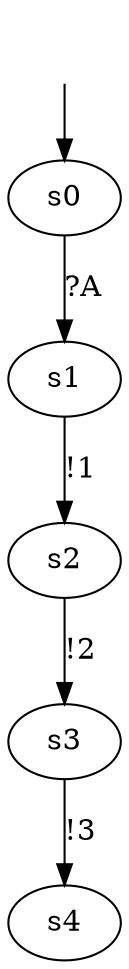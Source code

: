 digraph learnedModel {
s0 [label=s0];
s1 [label=s1];
s2 [label=s2];
s3 [label=s3];
s4 [label=s4];


s0 -> s1  [label="?A"];
s1 -> s2  [label="!1"];
s2 -> s3  [label="!2"];
s3 -> s4  [label="!3"];

__start0 [label="", shape=none];
__start0 -> s0  [label=""];
}
